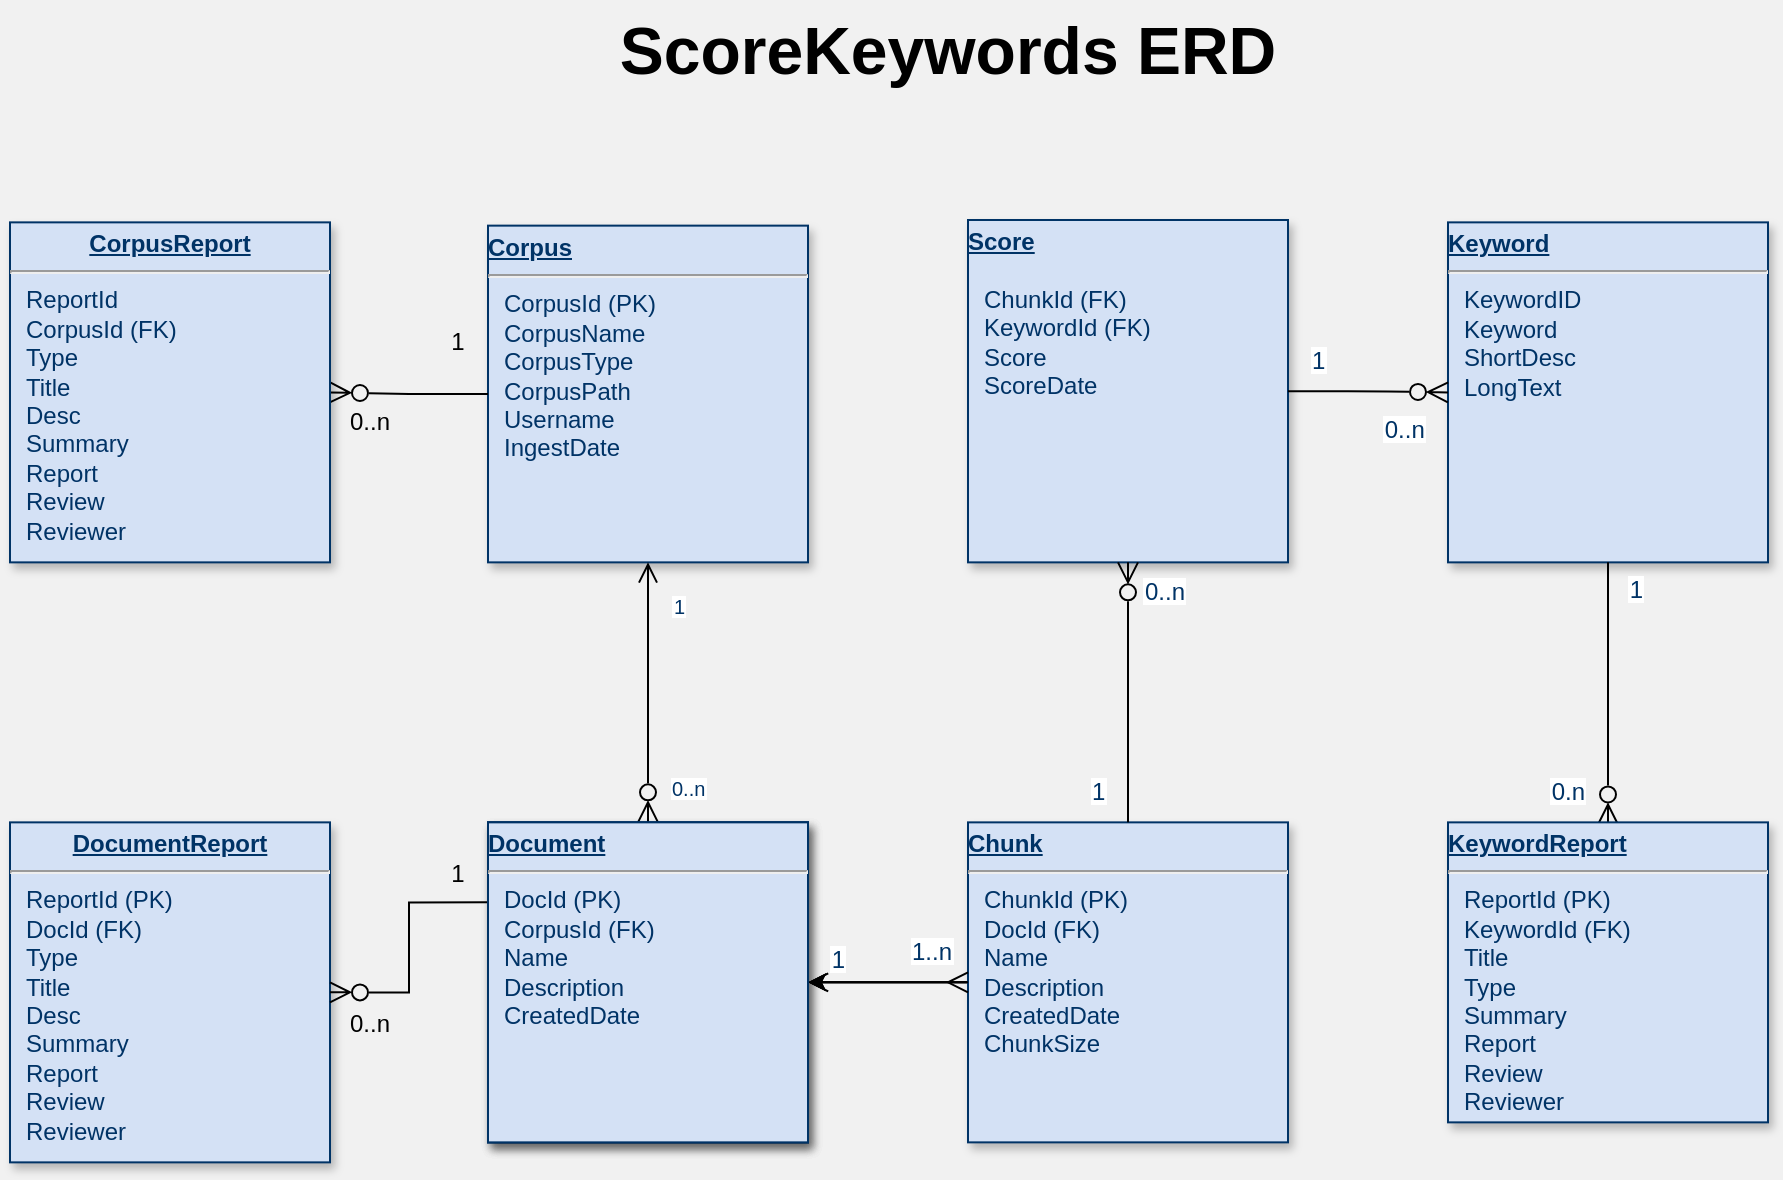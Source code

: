 <mxfile version="26.0.3">
  <diagram name="Page-1" id="efa7a0a1-bf9b-a30e-e6df-94a7791c09e9">
    <mxGraphModel dx="1500" dy="794" grid="0" gridSize="10" guides="1" tooltips="1" connect="1" arrows="1" fold="1" page="1" pageScale="1" pageWidth="1100" pageHeight="850" background="light-dark(#F1F1F1,#121212)" math="0" shadow="0">
      <root>
        <mxCell id="0" />
        <mxCell id="1" parent="0" />
        <mxCell id="19" value="&lt;p style=&quot;margin: 4px 0px 0px; text-decoration: underline;&quot;&gt;&lt;strong&gt;Score&lt;/strong&gt;&lt;/p&gt;&lt;br&gt;&lt;p style=&quot;margin: 0px; margin-left: 8px;&quot;&gt;ChunkId (FK)&lt;br&gt;KeywordId (FK)&lt;/p&gt;&lt;p style=&quot;margin: 0px; margin-left: 8px;&quot;&gt;Score&lt;/p&gt;&lt;p style=&quot;margin: 0px; margin-left: 8px;&quot;&gt;ScoreDate&lt;/p&gt;&lt;p style=&quot;margin: 0px; margin-left: 8px;&quot;&gt;&lt;br&gt;&lt;/p&gt;" style="verticalAlign=top;align=left;overflow=fill;fontSize=12;fontFamily=Helvetica;html=1;strokeColor=#003366;shadow=1;fillColor=#D4E1F5;fontColor=#003366" parent="1" vertex="1">
          <mxGeometry x="590" y="250" width="160" height="171.18" as="geometry" />
        </mxCell>
        <mxCell id="8QGvBFQ-xydKSeHAjjvQ-148" value="" style="edgeStyle=orthogonalEdgeStyle;rounded=0;orthogonalLoop=1;jettySize=auto;html=1;" edge="1" parent="1" source="20" target="8QGvBFQ-xydKSeHAjjvQ-147">
          <mxGeometry relative="1" as="geometry" />
        </mxCell>
        <mxCell id="8QGvBFQ-xydKSeHAjjvQ-150" value="" style="edgeStyle=orthogonalEdgeStyle;rounded=0;orthogonalLoop=1;jettySize=auto;html=1;" edge="1" parent="1" source="20" target="8QGvBFQ-xydKSeHAjjvQ-149">
          <mxGeometry relative="1" as="geometry" />
        </mxCell>
        <mxCell id="20" value="&lt;p style=&quot;margin: 4px 0px 0px; text-decoration: underline;&quot;&gt;&lt;strong&gt;Chunk&lt;/strong&gt;&lt;/p&gt;&lt;hr&gt;&lt;p style=&quot;margin: 0px; margin-left: 8px;&quot;&gt;&lt;span style=&quot;background-color: transparent; color: light-dark(rgb(0, 51, 102), rgb(161, 205, 249));&quot;&gt;ChunkId (PK)&lt;/span&gt;&lt;/p&gt;&lt;p style=&quot;margin: 0px 0px 0px 8px;&quot;&gt;DocId (FK)&lt;/p&gt;&lt;p style=&quot;margin: 0px; margin-left: 8px;&quot;&gt;Name&lt;/p&gt;&lt;p style=&quot;margin: 0px; margin-left: 8px;&quot;&gt;Description&lt;/p&gt;&lt;p style=&quot;margin: 0px; margin-left: 8px;&quot;&gt;CreatedDate&lt;/p&gt;&lt;p style=&quot;margin: 0px; margin-left: 8px;&quot;&gt;ChunkSize&lt;/p&gt;" style="verticalAlign=top;align=left;overflow=fill;fontSize=12;fontFamily=Helvetica;html=1;strokeColor=#003366;shadow=1;fillColor=#D4E1F5;fontColor=#003366" parent="1" vertex="1">
          <mxGeometry x="590" y="551.18" width="160" height="160" as="geometry" />
        </mxCell>
        <mxCell id="21" value="&lt;p style=&quot;margin: 4px 0px 0px; text-decoration: underline;&quot;&gt;&lt;strong&gt;Document&lt;/strong&gt;&lt;/p&gt;&lt;hr&gt;&lt;p style=&quot;margin: 0px; margin-left: 8px;&quot;&gt;DocId (PK)&lt;/p&gt;&lt;p style=&quot;margin: 0px; margin-left: 8px;&quot;&gt;CorpusId (FK)&lt;/p&gt;&lt;p style=&quot;margin: 0px; margin-left: 8px;&quot;&gt;&lt;span style=&quot;background-color: transparent; color: light-dark(rgb(0, 51, 102), rgb(161, 205, 249));&quot;&gt;DocSize&lt;/span&gt;&lt;/p&gt;&lt;p style=&quot;margin: 0px; margin-left: 8px;&quot;&gt;&lt;span style=&quot;background-color: transparent; color: light-dark(rgb(0, 51, 102), rgb(161, 205, 249));&quot;&gt;SizeUnits&lt;/span&gt;&lt;/p&gt;&lt;p style=&quot;margin: 0px 0px 0px 8px;&quot;&gt;NumChunks&lt;/p&gt;&lt;p style=&quot;margin: 0px 0px 0px 8px;&quot;&gt;&lt;br&gt;&lt;/p&gt;&lt;div&gt;&lt;br&gt;&lt;/div&gt;" style="verticalAlign=top;align=left;overflow=fill;fontSize=12;fontFamily=Helvetica;html=1;strokeColor=#003366;shadow=1;fillColor=#D4E1F5;fontColor=#003366" parent="1" vertex="1">
          <mxGeometry x="350" y="551.18" width="160" height="160" as="geometry" />
        </mxCell>
        <mxCell id="23" value="&lt;p style=&quot;margin: 4px 0px 0px; text-decoration: underline;&quot;&gt;&lt;strong&gt;Keyword&lt;/strong&gt;&lt;/p&gt;&lt;hr&gt;&lt;p style=&quot;margin: 0px; margin-left: 8px;&quot;&gt;KeywordID&lt;/p&gt;&lt;p style=&quot;margin: 0px; margin-left: 8px;&quot;&gt;Keyword&lt;/p&gt;&lt;p style=&quot;margin: 0px; margin-left: 8px;&quot;&gt;ShortDesc&lt;br&gt;LongText&lt;/p&gt;" style="verticalAlign=top;align=left;overflow=fill;fontSize=12;fontFamily=Helvetica;html=1;strokeColor=#003366;shadow=1;fillColor=#D4E1F5;fontColor=#003366" parent="1" vertex="1">
          <mxGeometry x="830" y="251.18" width="160" height="170" as="geometry" />
        </mxCell>
        <mxCell id="24" value="&lt;p style=&quot;margin: 0px; margin-top: 4px; text-align: center; text-decoration: underline;&quot;&gt;&lt;strong&gt;DocumentReport&lt;/strong&gt;&lt;/p&gt;&lt;hr&gt;&lt;p style=&quot;margin: 0px; margin-left: 8px;&quot;&gt;ReportId (PK)&lt;/p&gt;&lt;p style=&quot;margin: 0px 0px 0px 8px;&quot;&gt;&lt;span style=&quot;background-color: transparent; color: light-dark(rgb(0, 51, 102), rgb(161, 205, 249));&quot;&gt;DocId (FK)&lt;/span&gt;&lt;/p&gt;&lt;p style=&quot;margin: 0px 0px 0px 8px;&quot;&gt;Type&lt;/p&gt;&lt;p style=&quot;margin: 0px; margin-left: 8px;&quot;&gt;Title&lt;/p&gt;&lt;p style=&quot;margin: 0px; margin-left: 8px;&quot;&gt;Desc&lt;/p&gt;&lt;p style=&quot;margin: 0px; margin-left: 8px;&quot;&gt;&lt;span style=&quot;background-color: transparent; color: light-dark(rgb(0, 51, 102), rgb(161, 205, 249));&quot;&gt;Summary&lt;/span&gt;&lt;/p&gt;&lt;p style=&quot;margin: 0px; margin-left: 8px;&quot;&gt;Report&lt;/p&gt;&lt;p style=&quot;margin: 0px; margin-left: 8px;&quot;&gt;Review&lt;/p&gt;&lt;p style=&quot;margin: 0px; margin-left: 8px;&quot;&gt;Reviewer&lt;/p&gt;" style="verticalAlign=top;align=left;overflow=fill;fontSize=12;fontFamily=Helvetica;html=1;strokeColor=#003366;shadow=1;fillColor=#D4E1F5;fontColor=#003366" parent="1" vertex="1">
          <mxGeometry x="111" y="551.18" width="160" height="170" as="geometry" />
        </mxCell>
        <mxCell id="25" value="&lt;p style=&quot;margin: 4px 0px 0px; text-decoration: underline;&quot;&gt;&lt;strong&gt;Corpus&lt;/strong&gt;&lt;/p&gt;&lt;hr&gt;&lt;p style=&quot;margin: 0px; margin-left: 8px;&quot;&gt;CorpusId (PK)&lt;/p&gt;&lt;p style=&quot;margin: 0px; margin-left: 8px;&quot;&gt;CorpusName&lt;/p&gt;&lt;p style=&quot;margin: 0px; margin-left: 8px;&quot;&gt;CorpusType&lt;/p&gt;&lt;p style=&quot;margin: 0px; margin-left: 8px;&quot;&gt;CorpusPath&lt;/p&gt;&lt;p style=&quot;margin: 0px; margin-left: 8px;&quot;&gt;Username&lt;/p&gt;&lt;p style=&quot;margin: 0px; margin-left: 8px;&quot;&gt;IngestDate&lt;/p&gt;" style="verticalAlign=top;align=left;overflow=fill;fontSize=12;fontFamily=Helvetica;html=1;strokeColor=#003366;shadow=1;fillColor=#D4E1F5;fontColor=#003366" parent="1" vertex="1">
          <mxGeometry x="350" y="252.82" width="160" height="168.36" as="geometry" />
        </mxCell>
        <mxCell id="51" value="" style="endArrow=ERzeroToMany;endSize=8;startArrow=none;startSize=8;startFill=0;edgeStyle=orthogonalEdgeStyle;endFill=0;entryX=0.5;entryY=0.007;entryDx=0;entryDy=0;entryPerimeter=0;" parent="1" source="23" target="8QGvBFQ-xydKSeHAjjvQ-127" edge="1">
          <mxGeometry x="389.36" y="350" as="geometry">
            <mxPoint x="699.36" y="521.18" as="sourcePoint" />
            <mxPoint x="910" y="481.18" as="targetPoint" />
          </mxGeometry>
        </mxCell>
        <mxCell id="52" value="1" style="resizable=0;align=left;verticalAlign=top;labelBackgroundColor=#ffffff;fontSize=12;strokeColor=#003366;shadow=1;fillColor=#D4E1F5;fontColor=#003366" parent="51" connectable="0" vertex="1">
          <mxGeometry x="-1" relative="1" as="geometry">
            <mxPoint x="8.92" as="offset" />
          </mxGeometry>
        </mxCell>
        <mxCell id="53" value="0.n" style="resizable=0;align=right;verticalAlign=top;labelBackgroundColor=#ffffff;fontSize=12;strokeColor=#003366;shadow=1;fillColor=#D4E1F5;fontColor=#003366" parent="51" connectable="0" vertex="1">
          <mxGeometry x="1" relative="1" as="geometry">
            <mxPoint x="-10" y="-30" as="offset" />
          </mxGeometry>
        </mxCell>
        <mxCell id="90" value="" style="endArrow=open;endSize=8;startArrow=ERzeroToMany;startSize=8;startFill=0;edgeStyle=orthogonalEdgeStyle;entryX=0.5;entryY=1;entryDx=0;entryDy=0;exitX=0.5;exitY=0;exitDx=0;exitDy=0;" parent="1" source="21" target="25" edge="1">
          <mxGeometry x="620" y="340" as="geometry">
            <mxPoint x="500" y="411.18" as="sourcePoint" />
            <mxPoint x="1090" y="511.18" as="targetPoint" />
          </mxGeometry>
        </mxCell>
        <mxCell id="91" value="0..n" style="resizable=0;align=left;verticalAlign=top;labelBackgroundColor=#ffffff;fontSize=10;strokeColor=#003366;shadow=1;fillColor=#D4E1F5;fontColor=#003366" parent="90" connectable="0" vertex="1">
          <mxGeometry x="-1" relative="1" as="geometry">
            <mxPoint x="10" y="-29" as="offset" />
          </mxGeometry>
        </mxCell>
        <mxCell id="92" value="1" style="resizable=0;align=right;verticalAlign=top;labelBackgroundColor=#ffffff;fontSize=10;strokeColor=#003366;shadow=1;fillColor=#D4E1F5;fontColor=#003366" parent="90" connectable="0" vertex="1">
          <mxGeometry x="1" relative="1" as="geometry">
            <mxPoint x="20" y="10" as="offset" />
          </mxGeometry>
        </mxCell>
        <mxCell id="8QGvBFQ-xydKSeHAjjvQ-121" value="" style="endArrow=open;endSize=8;startArrow=ERmany;startSize=8;startFill=0;edgeStyle=orthogonalEdgeStyle;entryX=1;entryY=0.5;entryDx=0;entryDy=0;" edge="1" parent="1" source="20" target="21">
          <mxGeometry x="620" y="340" as="geometry">
            <mxPoint x="440" y="552.18" as="sourcePoint" />
            <mxPoint x="440" y="440.18" as="targetPoint" />
          </mxGeometry>
        </mxCell>
        <mxCell id="8QGvBFQ-xydKSeHAjjvQ-122" value="1..n" style="resizable=0;align=left;verticalAlign=top;labelBackgroundColor=#ffffff;fontSize=12;strokeColor=#003366;shadow=1;fillColor=#D4E1F5;fontColor=#003366" connectable="0" vertex="1" parent="8QGvBFQ-xydKSeHAjjvQ-121">
          <mxGeometry x="-1" relative="1" as="geometry">
            <mxPoint x="-30" y="-29" as="offset" />
          </mxGeometry>
        </mxCell>
        <mxCell id="8QGvBFQ-xydKSeHAjjvQ-123" value="1" style="resizable=0;align=right;verticalAlign=top;labelBackgroundColor=#ffffff;fontSize=12;strokeColor=#003366;shadow=1;fillColor=#D4E1F5;fontColor=#003366" connectable="0" vertex="1" parent="8QGvBFQ-xydKSeHAjjvQ-121">
          <mxGeometry x="1" relative="1" as="geometry">
            <mxPoint x="20" y="-25.0" as="offset" />
          </mxGeometry>
        </mxCell>
        <mxCell id="8QGvBFQ-xydKSeHAjjvQ-124" value="" style="endArrow=ERzeroToMany;endSize=8;startArrow=none;startSize=8;startFill=0;edgeStyle=orthogonalEdgeStyle;entryX=0.5;entryY=1;entryDx=0;entryDy=0;exitX=0.5;exitY=0;exitDx=0;exitDy=0;endFill=0;" edge="1" parent="1" source="20" target="19">
          <mxGeometry x="369.36" y="360" as="geometry">
            <mxPoint x="710" y="481.18" as="sourcePoint" />
            <mxPoint x="790" y="813.18" as="targetPoint" />
            <Array as="points" />
          </mxGeometry>
        </mxCell>
        <mxCell id="8QGvBFQ-xydKSeHAjjvQ-125" value="1" style="resizable=0;align=left;verticalAlign=top;labelBackgroundColor=#ffffff;fontSize=12;strokeColor=#003366;shadow=1;fillColor=#D4E1F5;fontColor=#003366" connectable="0" vertex="1" parent="8QGvBFQ-xydKSeHAjjvQ-124">
          <mxGeometry x="-1" relative="1" as="geometry">
            <mxPoint x="-20" y="-29" as="offset" />
          </mxGeometry>
        </mxCell>
        <mxCell id="8QGvBFQ-xydKSeHAjjvQ-126" value="0..n" style="resizable=0;align=right;verticalAlign=top;labelBackgroundColor=#ffffff;fontSize=12;strokeColor=#003366;shadow=1;fillColor=#D4E1F5;fontColor=#003366" connectable="0" vertex="1" parent="8QGvBFQ-xydKSeHAjjvQ-124">
          <mxGeometry x="1" relative="1" as="geometry">
            <mxPoint x="30" y="1" as="offset" />
          </mxGeometry>
        </mxCell>
        <mxCell id="8QGvBFQ-xydKSeHAjjvQ-127" value="&lt;p style=&quot;margin: 4px 0px 0px; text-decoration: underline;&quot;&gt;&lt;strong&gt;KeywordReport&lt;/strong&gt;&lt;/p&gt;&lt;hr&gt;&lt;p style=&quot;margin: 0px; margin-left: 8px;&quot;&gt;ReportId (PK)&lt;/p&gt;&lt;p style=&quot;margin: 0px; margin-left: 8px;&quot;&gt;KeywordId (FK)&lt;/p&gt;&lt;p style=&quot;margin: 0px; margin-left: 8px;&quot;&gt;Title&lt;/p&gt;&lt;p style=&quot;margin: 0px; margin-left: 8px;&quot;&gt;Type&lt;/p&gt;&lt;p style=&quot;margin: 0px; margin-left: 8px;&quot;&gt;Summary&lt;/p&gt;&lt;p style=&quot;margin: 0px; margin-left: 8px;&quot;&gt;Report&lt;/p&gt;&lt;p style=&quot;margin: 0px; margin-left: 8px;&quot;&gt;Review&lt;/p&gt;&lt;p style=&quot;margin: 0px; margin-left: 8px;&quot;&gt;Reviewer&lt;/p&gt;" style="verticalAlign=top;align=left;overflow=fill;fontSize=12;fontFamily=Helvetica;html=1;strokeColor=#003366;shadow=1;fillColor=#D4E1F5;fontColor=#003366" vertex="1" parent="1">
          <mxGeometry x="830.0" y="551.18" width="160" height="150" as="geometry" />
        </mxCell>
        <mxCell id="8QGvBFQ-xydKSeHAjjvQ-129" value="" style="edgeStyle=orthogonalEdgeStyle;rounded=0;orthogonalLoop=1;jettySize=auto;html=1;exitX=0;exitY=0.5;exitDx=0;exitDy=0;endArrow=ERzeroToMany;endFill=0;endSize=8;startSize=8;" edge="1" parent="1" source="25" target="8QGvBFQ-xydKSeHAjjvQ-128">
          <mxGeometry relative="1" as="geometry">
            <mxPoint x="260" y="316.18" as="targetPoint" />
          </mxGeometry>
        </mxCell>
        <mxCell id="8QGvBFQ-xydKSeHAjjvQ-128" value="&lt;p style=&quot;margin: 0px; margin-top: 4px; text-align: center; text-decoration: underline;&quot;&gt;&lt;strong&gt;CorpusReport&lt;/strong&gt;&lt;/p&gt;&lt;hr&gt;&lt;p style=&quot;margin: 0px; margin-left: 8px;&quot;&gt;ReportId&lt;/p&gt;&lt;p style=&quot;margin: 0px; margin-left: 8px;&quot;&gt;CorpusId (FK)&lt;/p&gt;&lt;p style=&quot;margin: 0px; margin-left: 8px;&quot;&gt;Type&lt;/p&gt;&lt;p style=&quot;margin: 0px; margin-left: 8px;&quot;&gt;&lt;span style=&quot;background-color: transparent; color: light-dark(rgb(0, 51, 102), rgb(161, 205, 249));&quot;&gt;Title&lt;/span&gt;&lt;/p&gt;&lt;p style=&quot;margin: 0px; margin-left: 8px;&quot;&gt;Desc&lt;/p&gt;&lt;p style=&quot;margin: 0px; margin-left: 8px;&quot;&gt;Summary&lt;/p&gt;&lt;p style=&quot;margin: 0px; margin-left: 8px;&quot;&gt;Report&lt;/p&gt;&lt;p style=&quot;margin: 0px; margin-left: 8px;&quot;&gt;Review&lt;/p&gt;&lt;p style=&quot;margin: 0px; margin-left: 8px;&quot;&gt;Reviewer&lt;/p&gt;" style="verticalAlign=top;align=left;overflow=fill;fontSize=12;fontFamily=Helvetica;html=1;strokeColor=#003366;shadow=1;fillColor=#D4E1F5;fontColor=#003366" vertex="1" parent="1">
          <mxGeometry x="111" y="251.18" width="160" height="170" as="geometry" />
        </mxCell>
        <mxCell id="8QGvBFQ-xydKSeHAjjvQ-130" value="" style="edgeStyle=orthogonalEdgeStyle;rounded=0;orthogonalLoop=1;jettySize=auto;html=1;exitX=0;exitY=0.25;exitDx=0;exitDy=0;entryX=1;entryY=0.5;entryDx=0;entryDy=0;endArrow=ERzeroToMany;endFill=0;endSize=8;startSize=8;" edge="1" parent="1" source="21" target="24">
          <mxGeometry relative="1" as="geometry">
            <mxPoint x="390" y="378.18" as="sourcePoint" />
            <mxPoint x="289" y="377.18" as="targetPoint" />
          </mxGeometry>
        </mxCell>
        <mxCell id="8QGvBFQ-xydKSeHAjjvQ-136" value="1" style="text;html=1;align=center;verticalAlign=middle;whiteSpace=wrap;rounded=0;" vertex="1" parent="1">
          <mxGeometry x="330" y="567.18" width="10" height="20" as="geometry" />
        </mxCell>
        <mxCell id="8QGvBFQ-xydKSeHAjjvQ-137" value="1" style="text;html=1;align=center;verticalAlign=middle;whiteSpace=wrap;rounded=0;" vertex="1" parent="1">
          <mxGeometry x="330" y="301.18" width="10" height="20" as="geometry" />
        </mxCell>
        <mxCell id="8QGvBFQ-xydKSeHAjjvQ-140" value="0..n" style="text;html=1;align=center;verticalAlign=middle;whiteSpace=wrap;rounded=0;" vertex="1" parent="1">
          <mxGeometry x="271" y="341.18" width="40" height="20" as="geometry" />
        </mxCell>
        <mxCell id="8QGvBFQ-xydKSeHAjjvQ-141" value="0..n" style="text;html=1;align=center;verticalAlign=middle;whiteSpace=wrap;rounded=0;" vertex="1" parent="1">
          <mxGeometry x="271" y="642.18" width="40" height="20" as="geometry" />
        </mxCell>
        <mxCell id="8QGvBFQ-xydKSeHAjjvQ-143" value="" style="endArrow=ERzeroToMany;endSize=8;startArrow=none;startSize=8;startFill=0;edgeStyle=orthogonalEdgeStyle;exitX=1;exitY=0.5;exitDx=0;exitDy=0;endFill=0;" edge="1" parent="1" source="19" target="23">
          <mxGeometry x="369.36" y="360" as="geometry">
            <mxPoint x="680" y="500.18" as="sourcePoint" />
            <mxPoint x="680" y="390.18" as="targetPoint" />
            <Array as="points" />
          </mxGeometry>
        </mxCell>
        <mxCell id="8QGvBFQ-xydKSeHAjjvQ-144" value="1" style="resizable=0;align=left;verticalAlign=top;labelBackgroundColor=#ffffff;fontSize=12;strokeColor=#003366;shadow=1;fillColor=#D4E1F5;fontColor=#003366" connectable="0" vertex="1" parent="8QGvBFQ-xydKSeHAjjvQ-143">
          <mxGeometry x="-1" relative="1" as="geometry">
            <mxPoint x="10" y="-29" as="offset" />
          </mxGeometry>
        </mxCell>
        <mxCell id="8QGvBFQ-xydKSeHAjjvQ-145" value="0..n" style="resizable=0;align=right;verticalAlign=top;labelBackgroundColor=#ffffff;fontSize=12;strokeColor=#003366;shadow=1;fillColor=#D4E1F5;fontColor=#003366" connectable="0" vertex="1" parent="8QGvBFQ-xydKSeHAjjvQ-143">
          <mxGeometry x="1" relative="1" as="geometry">
            <mxPoint x="-10" y="5" as="offset" />
          </mxGeometry>
        </mxCell>
        <mxCell id="8QGvBFQ-xydKSeHAjjvQ-146" value="ScoreKeywords ERD" style="text;html=1;align=center;verticalAlign=middle;whiteSpace=wrap;rounded=0;fontSize=33;fontStyle=1" vertex="1" parent="1">
          <mxGeometry x="390" y="140" width="380" height="50" as="geometry" />
        </mxCell>
        <mxCell id="8QGvBFQ-xydKSeHAjjvQ-147" value="&lt;p style=&quot;margin: 4px 0px 0px; text-decoration: underline;&quot;&gt;&lt;strong&gt;Chunk&lt;/strong&gt;&lt;/p&gt;&lt;hr&gt;&lt;p style=&quot;margin: 0px; margin-left: 8px;&quot;&gt;DocId (FK)&lt;/p&gt;&lt;p style=&quot;margin: 0px; margin-left: 8px;&quot;&gt;ChunkId (PK)&lt;/p&gt;&lt;p style=&quot;margin: 0px; margin-left: 8px;&quot;&gt;Name&lt;/p&gt;&lt;p style=&quot;margin: 0px; margin-left: 8px;&quot;&gt;Description&lt;/p&gt;&lt;p style=&quot;margin: 0px; margin-left: 8px;&quot;&gt;CreatedDate&lt;/p&gt;&lt;p style=&quot;margin: 0px; margin-left: 8px;&quot;&gt;ChunkSize&lt;/p&gt;" style="verticalAlign=top;align=left;overflow=fill;fontSize=12;fontFamily=Helvetica;html=1;strokeColor=#003366;shadow=1;fillColor=#D4E1F5;fontColor=#003366" vertex="1" parent="1">
          <mxGeometry x="350" y="551.18" width="160" height="160" as="geometry" />
        </mxCell>
        <mxCell id="8QGvBFQ-xydKSeHAjjvQ-149" value="&lt;p style=&quot;margin: 4px 0px 0px; text-decoration: underline;&quot;&gt;&lt;strong&gt;Document&lt;/strong&gt;&lt;/p&gt;&lt;hr&gt;&lt;p style=&quot;margin: 0px; margin-left: 8px;&quot;&gt;DocId (PK)&lt;/p&gt;&lt;p style=&quot;margin: 0px; margin-left: 8px;&quot;&gt;CorpusId (FK)&lt;/p&gt;&lt;p style=&quot;margin: 0px; margin-left: 8px;&quot;&gt;Name&lt;/p&gt;&lt;p style=&quot;margin: 0px; margin-left: 8px;&quot;&gt;Description&lt;/p&gt;&lt;p style=&quot;margin: 0px; margin-left: 8px;&quot;&gt;CreatedDate&lt;/p&gt;&lt;p style=&quot;margin: 0px; margin-left: 8px;&quot;&gt;&lt;br&gt;&lt;/p&gt;" style="verticalAlign=top;align=left;overflow=fill;fontSize=12;fontFamily=Helvetica;html=1;strokeColor=#003366;shadow=1;fillColor=#D4E1F5;fontColor=#003366" vertex="1" parent="1">
          <mxGeometry x="350" y="551.18" width="160" height="160" as="geometry" />
        </mxCell>
      </root>
    </mxGraphModel>
  </diagram>
</mxfile>
